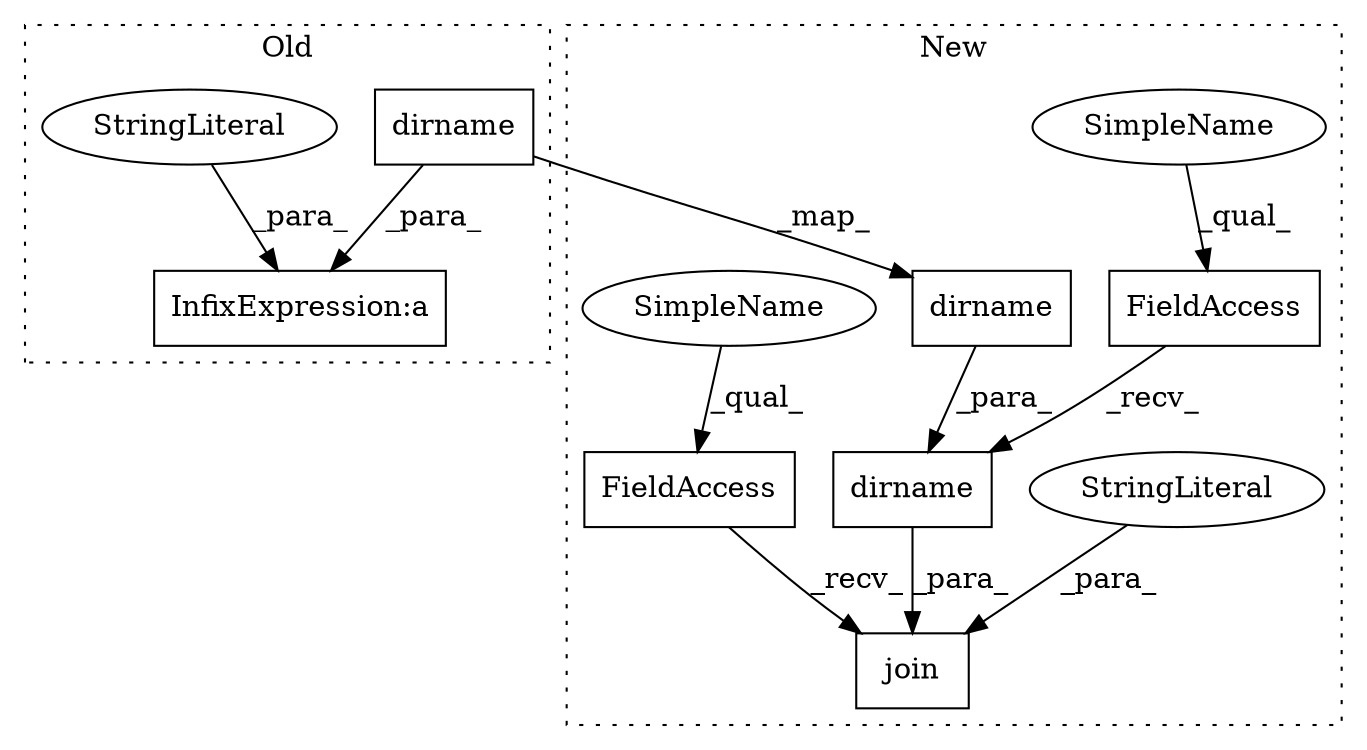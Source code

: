 digraph G {
subgraph cluster0 {
1 [label="dirname" a="32" s="255,288" l="8,1" shape="box"];
6 [label="InfixExpression:a" a="27" s="289" l="3" shape="box"];
7 [label="StringLiteral" a="45" s="292" l="16" shape="ellipse"];
label = "Old";
style="dotted";
}
subgraph cluster1 {
2 [label="dirname" a="32" s="283,316" l="8,1" shape="box"];
3 [label="join" a="32" s="254,331" l="5,1" shape="box"];
4 [label="StringLiteral" a="45" s="319" l="12" shape="ellipse"];
5 [label="FieldAccess" a="22" s="246" l="7" shape="box"];
8 [label="dirname" a="32" s="267,317" l="8,1" shape="box"];
9 [label="FieldAccess" a="22" s="259" l="7" shape="box"];
10 [label="SimpleName" a="42" s="246" l="2" shape="ellipse"];
11 [label="SimpleName" a="42" s="259" l="2" shape="ellipse"];
label = "New";
style="dotted";
}
1 -> 2 [label="_map_"];
1 -> 6 [label="_para_"];
2 -> 8 [label="_para_"];
4 -> 3 [label="_para_"];
5 -> 3 [label="_recv_"];
7 -> 6 [label="_para_"];
8 -> 3 [label="_para_"];
9 -> 8 [label="_recv_"];
10 -> 5 [label="_qual_"];
11 -> 9 [label="_qual_"];
}